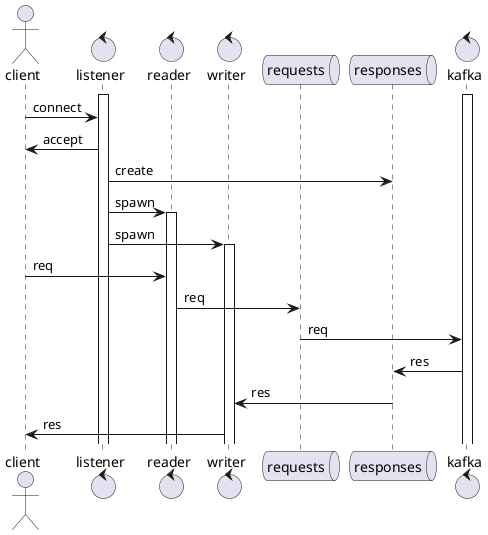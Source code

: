 @startuml

actor client
control listener
control reader
control writer
queue requests
queue responses
control kafka
 
activate kafka
activate listener

client -> listener: connect
client <- listener: accept

listener -> responses: create
listener -> reader: spawn
activate reader
listener -> writer: spawn
activate writer

client -> reader: req
reader -> requests: req
requests -> kafka: req
responses <- kafka: res
writer <- responses: res
client <- writer: res

@enduml